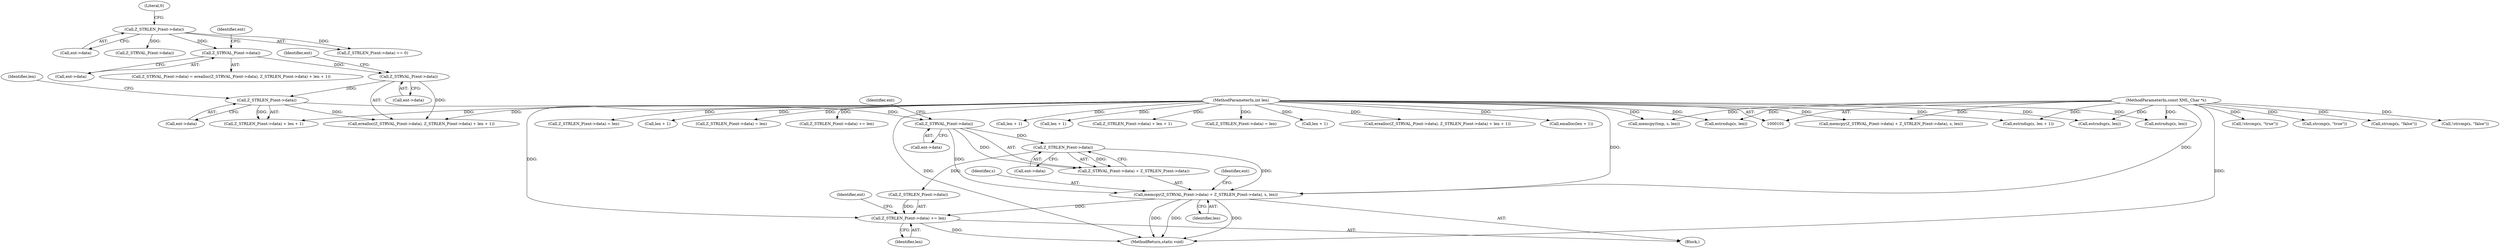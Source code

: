 digraph "0_php-src_a44c89e8af7c2410f4bfc5e097be2a5d0639a60c?w=1@API" {
"1000183" [label="(Call,memcpy(Z_STRVAL_P(ent->data) + Z_STRLEN_P(ent->data), s, len))"];
"1000185" [label="(Call,Z_STRVAL_P(ent->data))"];
"1000176" [label="(Call,Z_STRLEN_P(ent->data))"];
"1000171" [label="(Call,Z_STRVAL_P(ent->data))"];
"1000166" [label="(Call,Z_STRVAL_P(ent->data))"];
"1000138" [label="(Call,Z_STRLEN_P(ent->data))"];
"1000189" [label="(Call,Z_STRLEN_P(ent->data))"];
"1000103" [label="(MethodParameterIn,const XML_Char *s)"];
"1000104" [label="(MethodParameterIn,int len)"];
"1000195" [label="(Call,Z_STRLEN_P(ent->data) += len)"];
"1000205" [label="(Identifier,ent)"];
"1000154" [label="(Call,estrndup(s, len))"];
"1000142" [label="(Literal,0)"];
"1000189" [label="(Call,Z_STRLEN_P(ent->data))"];
"1000269" [label="(Call,Z_STRLEN_P(ent->data) += len)"];
"1000195" [label="(Call,Z_STRLEN_P(ent->data) += len)"];
"1000138" [label="(Call,Z_STRLEN_P(ent->data))"];
"1000190" [label="(Call,ent->data)"];
"1000254" [label="(Call,len + 1)"];
"1000185" [label="(Call,Z_STRVAL_P(ent->data))"];
"1000234" [label="(Call,len + 1)"];
"1000429" [label="(MethodReturn,static void)"];
"1000193" [label="(Identifier,s)"];
"1000175" [label="(Call,Z_STRLEN_P(ent->data) + len + 1)"];
"1000176" [label="(Call,Z_STRLEN_P(ent->data))"];
"1000318" [label="(Call,!strcmp(s, \"true\"))"];
"1000249" [label="(Call,Z_STRLEN_P(ent->data) + len + 1)"];
"1000196" [label="(Call,Z_STRLEN_P(ent->data))"];
"1000294" [label="(Call,Z_STRLEN_P(ent->data) = len)"];
"1000139" [label="(Call,ent->data)"];
"1000170" [label="(Call,erealloc(Z_STRVAL_P(ent->data), Z_STRLEN_P(ent->data) + len + 1))"];
"1000171" [label="(Call,Z_STRVAL_P(ent->data))"];
"1000166" [label="(Call,Z_STRVAL_P(ent->data))"];
"1000257" [label="(Call,memcpy(Z_STRVAL_P(ent->data) + Z_STRLEN_P(ent->data), s, len))"];
"1000145" [label="(Call,Z_STRVAL_P(ent->data))"];
"1000200" [label="(Identifier,len)"];
"1000178" [label="(Identifier,ent)"];
"1000181" [label="(Identifier,len)"];
"1000378" [label="(Call,memcpy(tmp, s, len))"];
"1000180" [label="(Call,len + 1)"];
"1000244" [label="(Call,erealloc(Z_STRVAL_P(ent->data), Z_STRLEN_P(ent->data) + len + 1))"];
"1000186" [label="(Call,ent->data)"];
"1000374" [label="(Call,emalloc(len + 1))"];
"1000177" [label="(Call,ent->data)"];
"1000104" [label="(MethodParameterIn,int len)"];
"1000305" [label="(Call,estrndup(s, len))"];
"1000410" [label="(Call,Z_STRLEN_P(ent->data) = len)"];
"1000164" [label="(Block,)"];
"1000173" [label="(Identifier,ent)"];
"1000137" [label="(Call,Z_STRLEN_P(ent->data) == 0)"];
"1000232" [label="(Call,estrndup(s, len + 1))"];
"1000165" [label="(Call,Z_STRVAL_P(ent->data) = erealloc(Z_STRVAL_P(ent->data), Z_STRLEN_P(ent->data) + len + 1))"];
"1000319" [label="(Call,strcmp(s, \"true\"))"];
"1000198" [label="(Identifier,ent)"];
"1000332" [label="(Call,strcmp(s, \"false\"))"];
"1000194" [label="(Identifier,len)"];
"1000375" [label="(Call,len + 1)"];
"1000184" [label="(Call,Z_STRVAL_P(ent->data) + Z_STRLEN_P(ent->data))"];
"1000191" [label="(Identifier,ent)"];
"1000103" [label="(MethodParameterIn,const XML_Char *s)"];
"1000183" [label="(Call,memcpy(Z_STRVAL_P(ent->data) + Z_STRLEN_P(ent->data), s, len))"];
"1000167" [label="(Call,ent->data)"];
"1000157" [label="(Call,Z_STRLEN_P(ent->data) = len)"];
"1000421" [label="(Call,estrndup(s, len))"];
"1000331" [label="(Call,!strcmp(s, \"false\"))"];
"1000172" [label="(Call,ent->data)"];
"1000183" -> "1000164"  [label="AST: "];
"1000183" -> "1000194"  [label="CFG: "];
"1000184" -> "1000183"  [label="AST: "];
"1000193" -> "1000183"  [label="AST: "];
"1000194" -> "1000183"  [label="AST: "];
"1000198" -> "1000183"  [label="CFG: "];
"1000183" -> "1000429"  [label="DDG: "];
"1000183" -> "1000429"  [label="DDG: "];
"1000183" -> "1000429"  [label="DDG: "];
"1000185" -> "1000183"  [label="DDG: "];
"1000189" -> "1000183"  [label="DDG: "];
"1000103" -> "1000183"  [label="DDG: "];
"1000104" -> "1000183"  [label="DDG: "];
"1000183" -> "1000195"  [label="DDG: "];
"1000185" -> "1000184"  [label="AST: "];
"1000185" -> "1000186"  [label="CFG: "];
"1000186" -> "1000185"  [label="AST: "];
"1000191" -> "1000185"  [label="CFG: "];
"1000185" -> "1000184"  [label="DDG: "];
"1000176" -> "1000185"  [label="DDG: "];
"1000185" -> "1000189"  [label="DDG: "];
"1000176" -> "1000175"  [label="AST: "];
"1000176" -> "1000177"  [label="CFG: "];
"1000177" -> "1000176"  [label="AST: "];
"1000181" -> "1000176"  [label="CFG: "];
"1000176" -> "1000170"  [label="DDG: "];
"1000176" -> "1000175"  [label="DDG: "];
"1000171" -> "1000176"  [label="DDG: "];
"1000171" -> "1000170"  [label="AST: "];
"1000171" -> "1000172"  [label="CFG: "];
"1000172" -> "1000171"  [label="AST: "];
"1000178" -> "1000171"  [label="CFG: "];
"1000171" -> "1000170"  [label="DDG: "];
"1000166" -> "1000171"  [label="DDG: "];
"1000166" -> "1000165"  [label="AST: "];
"1000166" -> "1000167"  [label="CFG: "];
"1000167" -> "1000166"  [label="AST: "];
"1000173" -> "1000166"  [label="CFG: "];
"1000138" -> "1000166"  [label="DDG: "];
"1000138" -> "1000137"  [label="AST: "];
"1000138" -> "1000139"  [label="CFG: "];
"1000139" -> "1000138"  [label="AST: "];
"1000142" -> "1000138"  [label="CFG: "];
"1000138" -> "1000137"  [label="DDG: "];
"1000138" -> "1000145"  [label="DDG: "];
"1000189" -> "1000184"  [label="AST: "];
"1000189" -> "1000190"  [label="CFG: "];
"1000190" -> "1000189"  [label="AST: "];
"1000184" -> "1000189"  [label="CFG: "];
"1000189" -> "1000184"  [label="DDG: "];
"1000189" -> "1000196"  [label="DDG: "];
"1000103" -> "1000101"  [label="AST: "];
"1000103" -> "1000429"  [label="DDG: "];
"1000103" -> "1000154"  [label="DDG: "];
"1000103" -> "1000232"  [label="DDG: "];
"1000103" -> "1000257"  [label="DDG: "];
"1000103" -> "1000305"  [label="DDG: "];
"1000103" -> "1000318"  [label="DDG: "];
"1000103" -> "1000319"  [label="DDG: "];
"1000103" -> "1000331"  [label="DDG: "];
"1000103" -> "1000332"  [label="DDG: "];
"1000103" -> "1000378"  [label="DDG: "];
"1000103" -> "1000421"  [label="DDG: "];
"1000104" -> "1000101"  [label="AST: "];
"1000104" -> "1000429"  [label="DDG: "];
"1000104" -> "1000154"  [label="DDG: "];
"1000104" -> "1000157"  [label="DDG: "];
"1000104" -> "1000170"  [label="DDG: "];
"1000104" -> "1000175"  [label="DDG: "];
"1000104" -> "1000180"  [label="DDG: "];
"1000104" -> "1000195"  [label="DDG: "];
"1000104" -> "1000232"  [label="DDG: "];
"1000104" -> "1000234"  [label="DDG: "];
"1000104" -> "1000244"  [label="DDG: "];
"1000104" -> "1000249"  [label="DDG: "];
"1000104" -> "1000254"  [label="DDG: "];
"1000104" -> "1000257"  [label="DDG: "];
"1000104" -> "1000269"  [label="DDG: "];
"1000104" -> "1000294"  [label="DDG: "];
"1000104" -> "1000305"  [label="DDG: "];
"1000104" -> "1000374"  [label="DDG: "];
"1000104" -> "1000375"  [label="DDG: "];
"1000104" -> "1000378"  [label="DDG: "];
"1000104" -> "1000410"  [label="DDG: "];
"1000104" -> "1000421"  [label="DDG: "];
"1000195" -> "1000164"  [label="AST: "];
"1000195" -> "1000200"  [label="CFG: "];
"1000196" -> "1000195"  [label="AST: "];
"1000200" -> "1000195"  [label="AST: "];
"1000205" -> "1000195"  [label="CFG: "];
"1000195" -> "1000429"  [label="DDG: "];
"1000196" -> "1000195"  [label="DDG: "];
}
